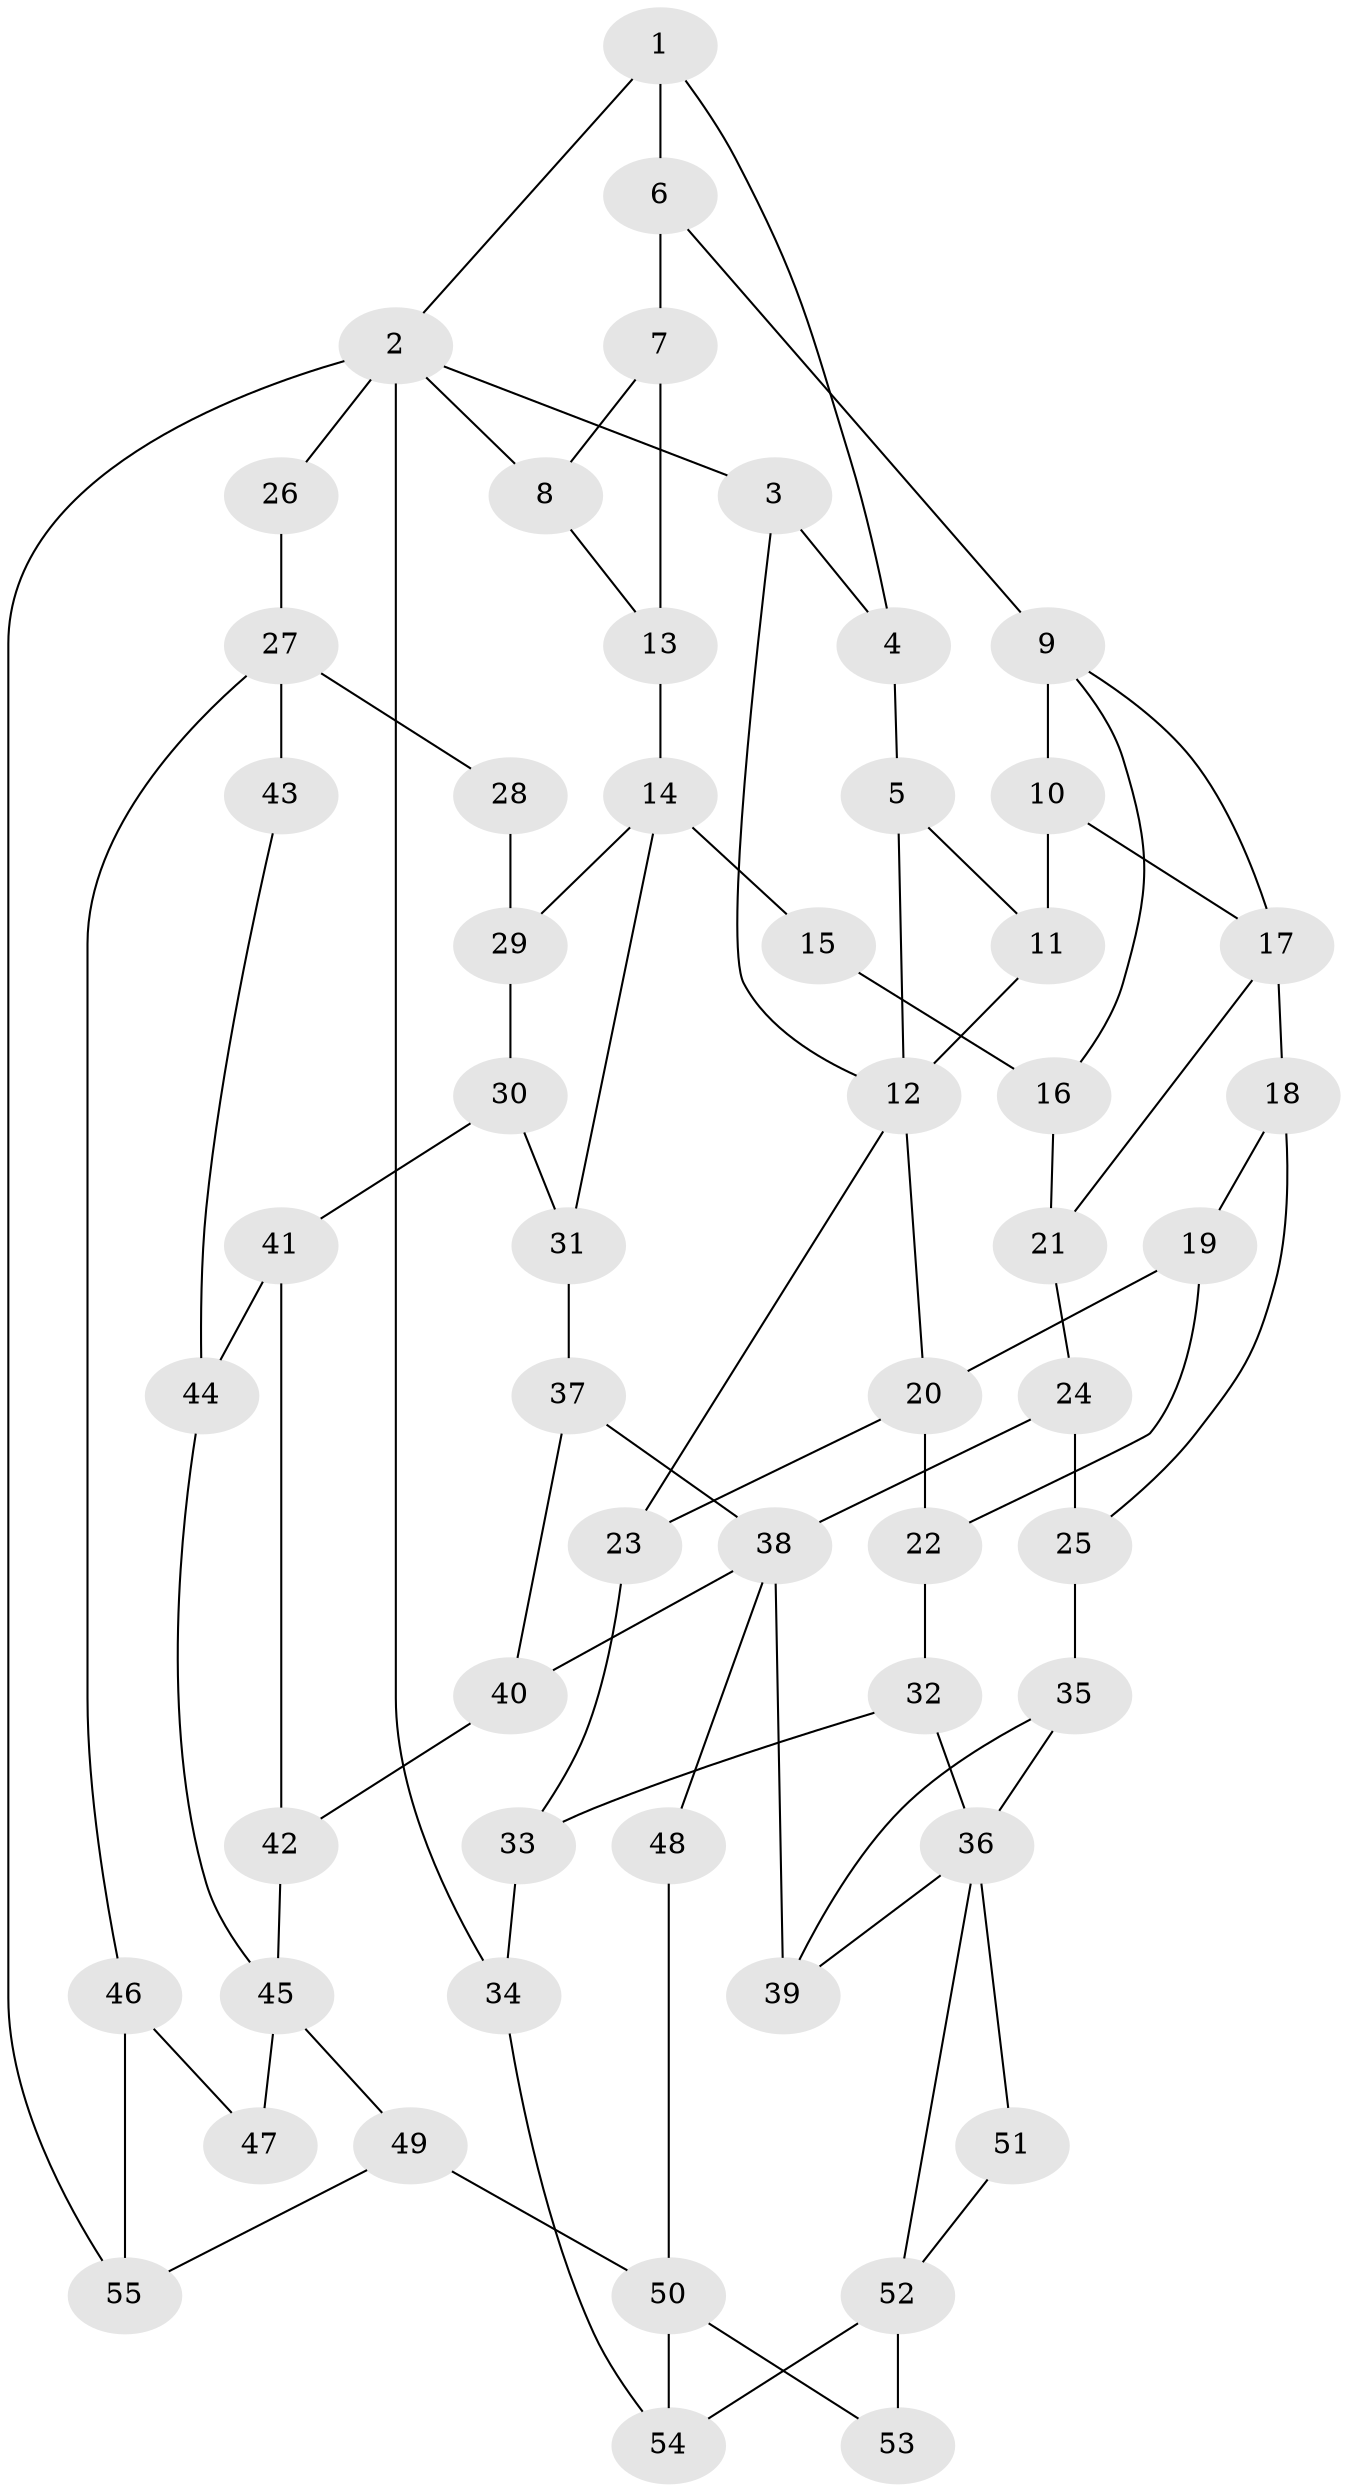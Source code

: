 // original degree distribution, {3: 0.01818181818181818, 6: 0.2, 5: 0.5636363636363636, 4: 0.21818181818181817}
// Generated by graph-tools (version 1.1) at 2025/38/03/09/25 02:38:47]
// undirected, 55 vertices, 87 edges
graph export_dot {
graph [start="1"]
  node [color=gray90,style=filled];
  1;
  2;
  3;
  4;
  5;
  6;
  7;
  8;
  9;
  10;
  11;
  12;
  13;
  14;
  15;
  16;
  17;
  18;
  19;
  20;
  21;
  22;
  23;
  24;
  25;
  26;
  27;
  28;
  29;
  30;
  31;
  32;
  33;
  34;
  35;
  36;
  37;
  38;
  39;
  40;
  41;
  42;
  43;
  44;
  45;
  46;
  47;
  48;
  49;
  50;
  51;
  52;
  53;
  54;
  55;
  1 -- 2 [weight=2.0];
  1 -- 4 [weight=1.0];
  1 -- 6 [weight=2.0];
  2 -- 3 [weight=1.0];
  2 -- 8 [weight=1.0];
  2 -- 26 [weight=2.0];
  2 -- 34 [weight=2.0];
  2 -- 55 [weight=1.0];
  3 -- 4 [weight=1.0];
  3 -- 12 [weight=1.0];
  4 -- 5 [weight=2.0];
  5 -- 11 [weight=1.0];
  5 -- 12 [weight=2.0];
  6 -- 7 [weight=2.0];
  6 -- 9 [weight=2.0];
  7 -- 8 [weight=2.0];
  7 -- 13 [weight=2.0];
  8 -- 13 [weight=1.0];
  9 -- 10 [weight=1.0];
  9 -- 16 [weight=1.0];
  9 -- 17 [weight=1.0];
  10 -- 11 [weight=1.0];
  10 -- 17 [weight=1.0];
  11 -- 12 [weight=1.0];
  12 -- 20 [weight=1.0];
  12 -- 23 [weight=1.0];
  13 -- 14 [weight=2.0];
  14 -- 15 [weight=2.0];
  14 -- 29 [weight=1.0];
  14 -- 31 [weight=1.0];
  15 -- 16 [weight=1.0];
  16 -- 21 [weight=1.0];
  17 -- 18 [weight=1.0];
  17 -- 21 [weight=1.0];
  18 -- 19 [weight=1.0];
  18 -- 25 [weight=1.0];
  19 -- 20 [weight=1.0];
  19 -- 22 [weight=1.0];
  20 -- 22 [weight=3.0];
  20 -- 23 [weight=1.0];
  21 -- 24 [weight=1.0];
  22 -- 32 [weight=2.0];
  23 -- 33 [weight=1.0];
  24 -- 25 [weight=1.0];
  24 -- 38 [weight=1.0];
  25 -- 35 [weight=1.0];
  26 -- 27 [weight=1.0];
  27 -- 28 [weight=2.0];
  27 -- 43 [weight=2.0];
  27 -- 46 [weight=1.0];
  28 -- 29 [weight=1.0];
  29 -- 30 [weight=1.0];
  30 -- 31 [weight=1.0];
  30 -- 41 [weight=1.0];
  31 -- 37 [weight=1.0];
  32 -- 33 [weight=1.0];
  32 -- 36 [weight=2.0];
  33 -- 34 [weight=1.0];
  34 -- 54 [weight=1.0];
  35 -- 36 [weight=1.0];
  35 -- 39 [weight=1.0];
  36 -- 39 [weight=1.0];
  36 -- 51 [weight=1.0];
  36 -- 52 [weight=1.0];
  37 -- 38 [weight=1.0];
  37 -- 40 [weight=1.0];
  38 -- 39 [weight=1.0];
  38 -- 40 [weight=1.0];
  38 -- 48 [weight=2.0];
  40 -- 42 [weight=1.0];
  41 -- 42 [weight=1.0];
  41 -- 44 [weight=1.0];
  42 -- 45 [weight=1.0];
  43 -- 44 [weight=1.0];
  44 -- 45 [weight=1.0];
  45 -- 47 [weight=2.0];
  45 -- 49 [weight=2.0];
  46 -- 47 [weight=1.0];
  46 -- 55 [weight=1.0];
  48 -- 50 [weight=2.0];
  49 -- 50 [weight=2.0];
  49 -- 55 [weight=1.0];
  50 -- 53 [weight=1.0];
  50 -- 54 [weight=1.0];
  51 -- 52 [weight=2.0];
  52 -- 53 [weight=2.0];
  52 -- 54 [weight=1.0];
}
